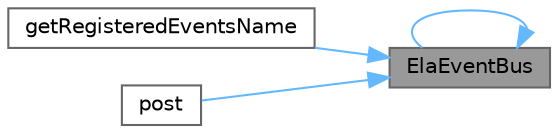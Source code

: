 digraph "ElaEventBus"
{
 // LATEX_PDF_SIZE
  bgcolor="transparent";
  edge [fontname=Helvetica,fontsize=10,labelfontname=Helvetica,labelfontsize=10];
  node [fontname=Helvetica,fontsize=10,shape=box,height=0.2,width=0.4];
  rankdir="RL";
  Node1 [id="Node000001",label="ElaEventBus",height=0.2,width=0.4,color="gray40", fillcolor="grey60", style="filled", fontcolor="black",tooltip="构造函数，初始化事件总线对象"];
  Node1 -> Node1 [id="edge1_Node000001_Node000001",dir="back",color="steelblue1",style="solid",tooltip=" "];
  Node1 -> Node2 [id="edge2_Node000001_Node000002",dir="back",color="steelblue1",style="solid",tooltip=" "];
  Node2 [id="Node000002",label="getRegisteredEventsName",height=0.2,width=0.4,color="grey40", fillcolor="white", style="filled",URL="$class_ela_event_bus.html#a368da9eb4ac7b45f7453662e135e57a4",tooltip="获取已注册的事件名称列表"];
  Node1 -> Node3 [id="edge3_Node000001_Node000003",dir="back",color="steelblue1",style="solid",tooltip=" "];
  Node3 [id="Node000003",label="post",height=0.2,width=0.4,color="grey40", fillcolor="white", style="filled",URL="$class_ela_event_bus.html#a1e90f6917a4bddc5616b3cd0054f864e",tooltip="发布事件"];
}
